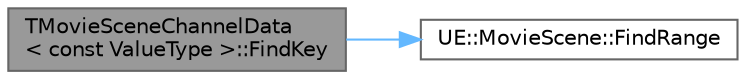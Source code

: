 digraph "TMovieSceneChannelData&lt; const ValueType &gt;::FindKey"
{
 // INTERACTIVE_SVG=YES
 // LATEX_PDF_SIZE
  bgcolor="transparent";
  edge [fontname=Helvetica,fontsize=10,labelfontname=Helvetica,labelfontsize=10];
  node [fontname=Helvetica,fontsize=10,shape=box,height=0.2,width=0.4];
  rankdir="LR";
  Node1 [id="Node000001",label="TMovieSceneChannelData\l\< const ValueType \>::FindKey",height=0.2,width=0.4,color="gray40", fillcolor="grey60", style="filled", fontcolor="black",tooltip="Attempt to find a key at a given time and tolerance."];
  Node1 -> Node2 [id="edge1_Node000001_Node000002",color="steelblue1",style="solid",tooltip=" "];
  Node2 [id="Node000002",label="UE::MovieScene::FindRange",height=0.2,width=0.4,color="grey40", fillcolor="white", style="filled",URL="$d1/dd1/namespaceUE_1_1MovieScene.html#aefe78794b64e1fe198b7ffbf9f8f0bfc",tooltip="Find the range of times that fall around PredicateTime +/- InTolerance up to a maximum."];
}
